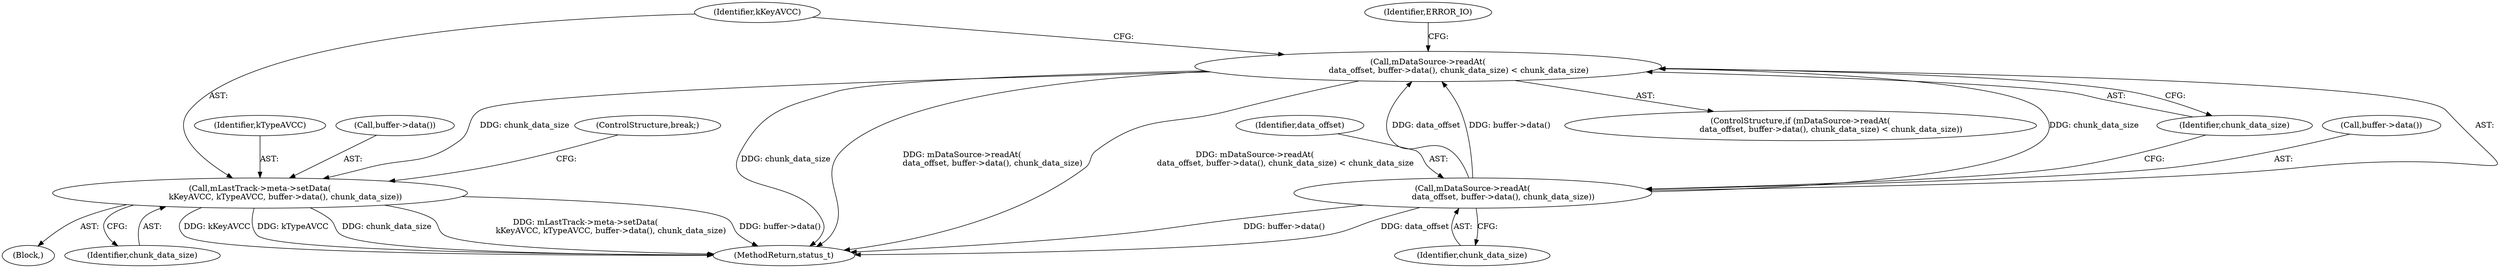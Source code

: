 digraph "0_Android_6fe85f7e15203e48df2cc3e8e1c4bc6ad49dc968@API" {
"1002147" [label="(Call,mDataSource->readAt(\n                        data_offset, buffer->data(), chunk_data_size) < chunk_data_size)"];
"1002148" [label="(Call,mDataSource->readAt(\n                        data_offset, buffer->data(), chunk_data_size))"];
"1002156" [label="(Call,mLastTrack->meta->setData(\n                    kKeyAVCC, kTypeAVCC, buffer->data(), chunk_data_size))"];
"1002161" [label="(ControlStructure,break;)"];
"1002157" [label="(Identifier,kKeyAVCC)"];
"1002152" [label="(Identifier,chunk_data_size)"];
"1002927" [label="(MethodReturn,status_t)"];
"1002158" [label="(Identifier,kTypeAVCC)"];
"1002159" [label="(Call,buffer->data())"];
"1002150" [label="(Call,buffer->data())"];
"1002156" [label="(Call,mLastTrack->meta->setData(\n                    kKeyAVCC, kTypeAVCC, buffer->data(), chunk_data_size))"];
"1002155" [label="(Identifier,ERROR_IO)"];
"1002148" [label="(Call,mDataSource->readAt(\n                        data_offset, buffer->data(), chunk_data_size))"];
"1002149" [label="(Identifier,data_offset)"];
"1002151" [label="(Identifier,chunk_data_size)"];
"1002160" [label="(Identifier,chunk_data_size)"];
"1002136" [label="(Block,)"];
"1002146" [label="(ControlStructure,if (mDataSource->readAt(\n                        data_offset, buffer->data(), chunk_data_size) < chunk_data_size))"];
"1002147" [label="(Call,mDataSource->readAt(\n                        data_offset, buffer->data(), chunk_data_size) < chunk_data_size)"];
"1002147" -> "1002146"  [label="AST: "];
"1002147" -> "1002152"  [label="CFG: "];
"1002148" -> "1002147"  [label="AST: "];
"1002152" -> "1002147"  [label="AST: "];
"1002155" -> "1002147"  [label="CFG: "];
"1002157" -> "1002147"  [label="CFG: "];
"1002147" -> "1002927"  [label="DDG: mDataSource->readAt(\n                        data_offset, buffer->data(), chunk_data_size) < chunk_data_size"];
"1002147" -> "1002927"  [label="DDG: chunk_data_size"];
"1002147" -> "1002927"  [label="DDG: mDataSource->readAt(\n                        data_offset, buffer->data(), chunk_data_size)"];
"1002148" -> "1002147"  [label="DDG: data_offset"];
"1002148" -> "1002147"  [label="DDG: buffer->data()"];
"1002148" -> "1002147"  [label="DDG: chunk_data_size"];
"1002147" -> "1002156"  [label="DDG: chunk_data_size"];
"1002148" -> "1002151"  [label="CFG: "];
"1002149" -> "1002148"  [label="AST: "];
"1002150" -> "1002148"  [label="AST: "];
"1002151" -> "1002148"  [label="AST: "];
"1002152" -> "1002148"  [label="CFG: "];
"1002148" -> "1002927"  [label="DDG: buffer->data()"];
"1002148" -> "1002927"  [label="DDG: data_offset"];
"1002156" -> "1002136"  [label="AST: "];
"1002156" -> "1002160"  [label="CFG: "];
"1002157" -> "1002156"  [label="AST: "];
"1002158" -> "1002156"  [label="AST: "];
"1002159" -> "1002156"  [label="AST: "];
"1002160" -> "1002156"  [label="AST: "];
"1002161" -> "1002156"  [label="CFG: "];
"1002156" -> "1002927"  [label="DDG: kTypeAVCC"];
"1002156" -> "1002927"  [label="DDG: chunk_data_size"];
"1002156" -> "1002927"  [label="DDG: mLastTrack->meta->setData(\n                    kKeyAVCC, kTypeAVCC, buffer->data(), chunk_data_size)"];
"1002156" -> "1002927"  [label="DDG: buffer->data()"];
"1002156" -> "1002927"  [label="DDG: kKeyAVCC"];
}
